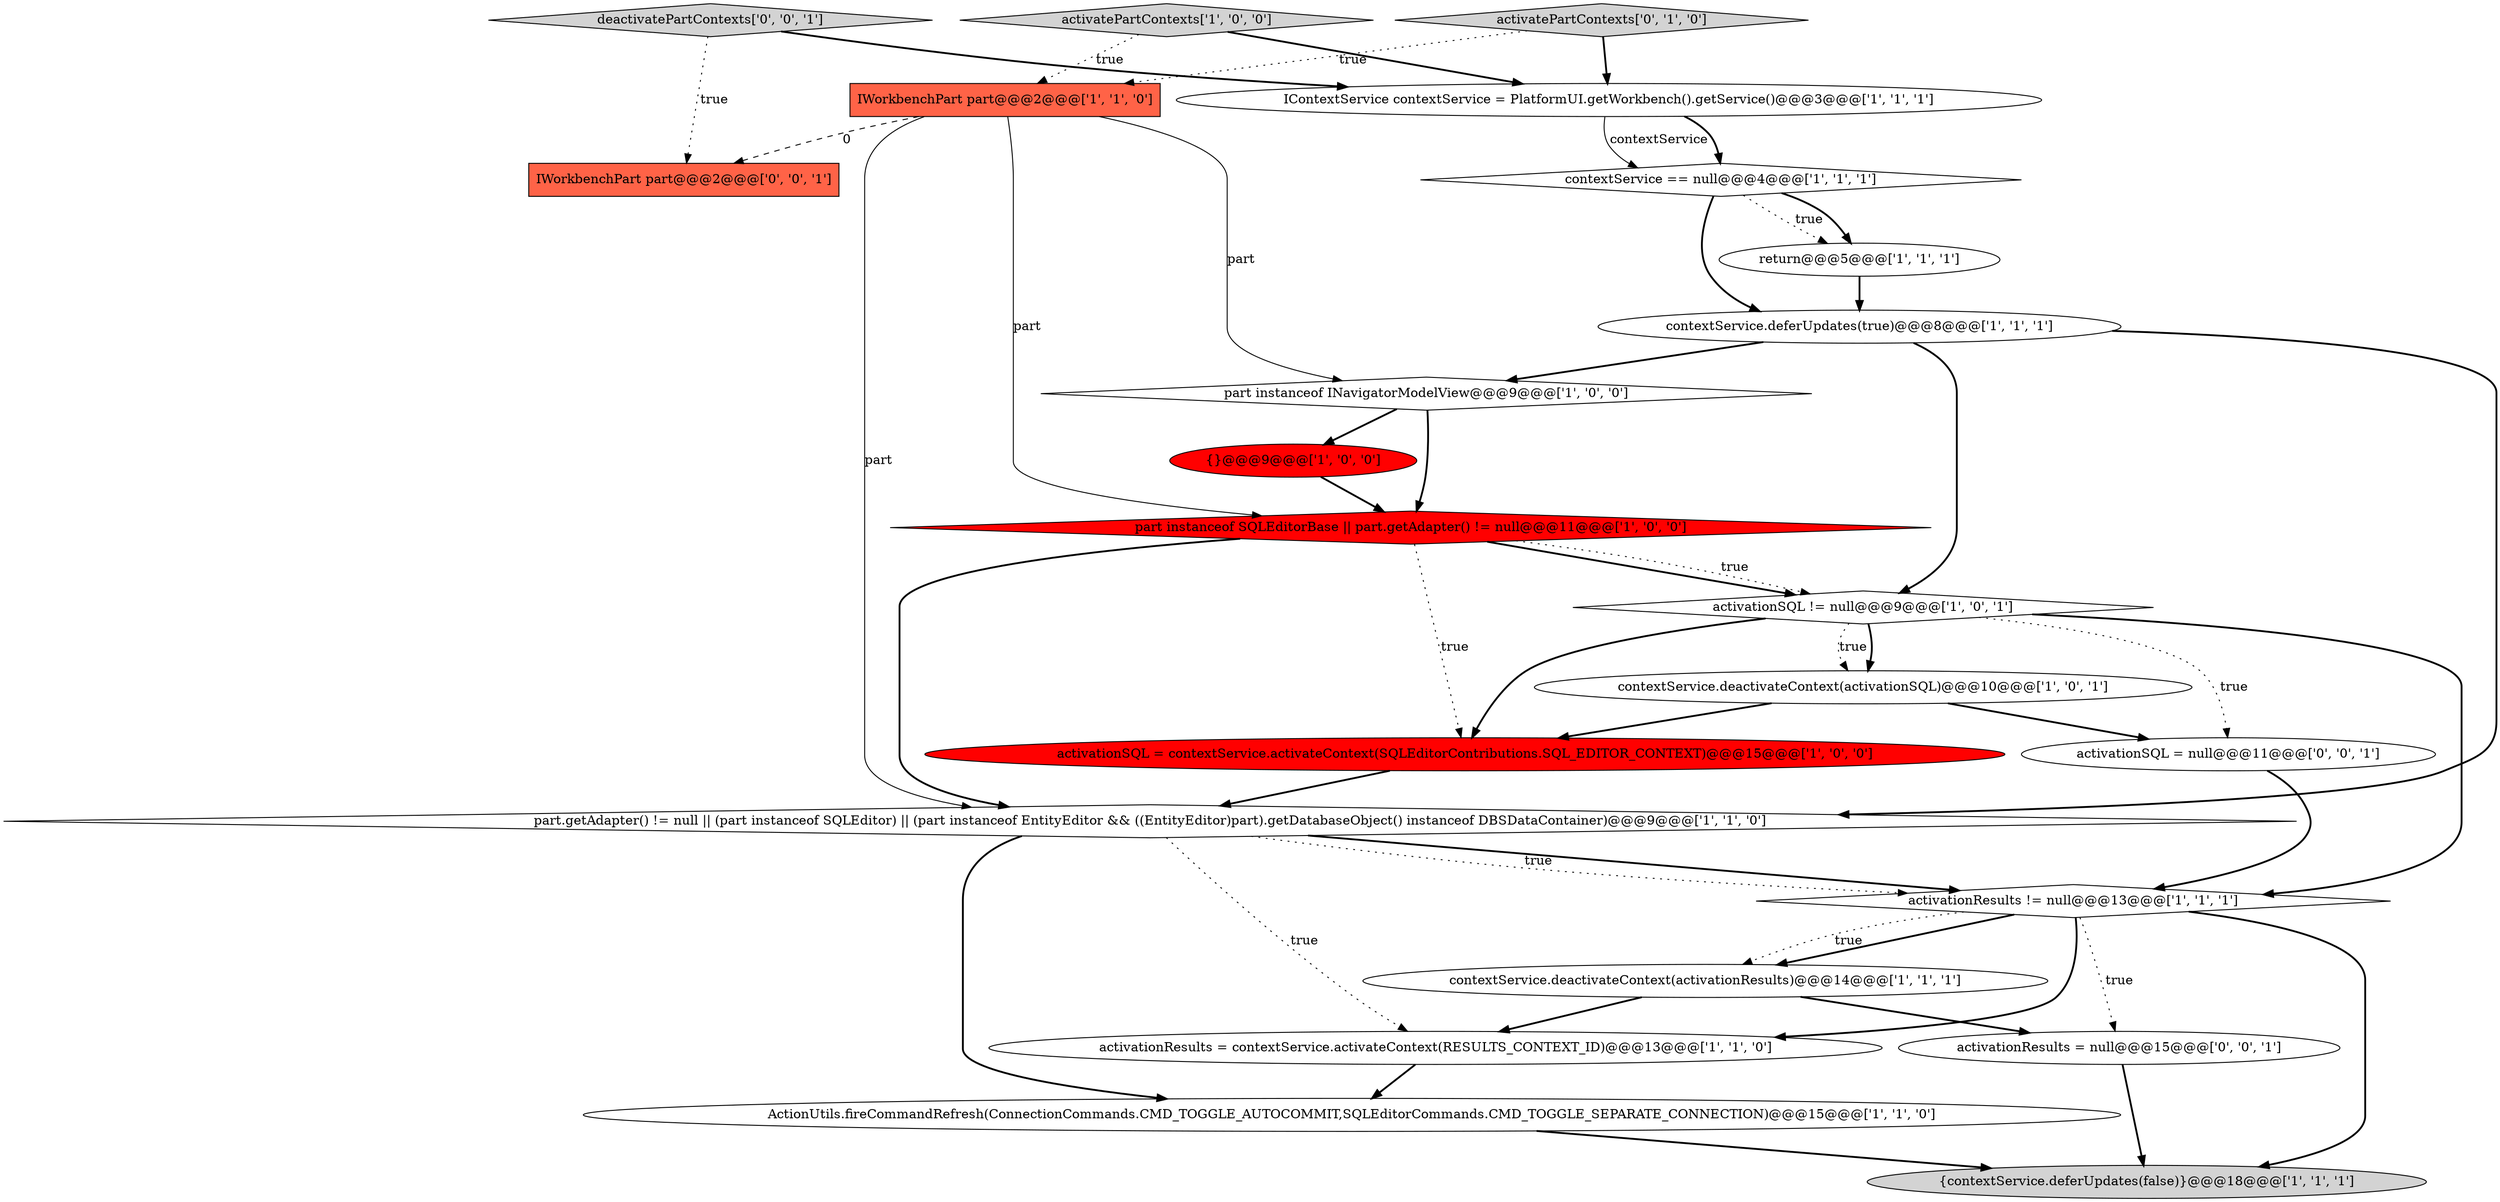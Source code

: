 digraph {
19 [style = filled, label = "deactivatePartContexts['0', '0', '1']", fillcolor = lightgray, shape = diamond image = "AAA0AAABBB3BBB"];
3 [style = filled, label = "IContextService contextService = PlatformUI.getWorkbench().getService()@@@3@@@['1', '1', '1']", fillcolor = white, shape = ellipse image = "AAA0AAABBB1BBB"];
21 [style = filled, label = "activationResults = null@@@15@@@['0', '0', '1']", fillcolor = white, shape = ellipse image = "AAA0AAABBB3BBB"];
0 [style = filled, label = "activationResults != null@@@13@@@['1', '1', '1']", fillcolor = white, shape = diamond image = "AAA0AAABBB1BBB"];
5 [style = filled, label = "return@@@5@@@['1', '1', '1']", fillcolor = white, shape = ellipse image = "AAA0AAABBB1BBB"];
18 [style = filled, label = "activatePartContexts['0', '1', '0']", fillcolor = lightgray, shape = diamond image = "AAA0AAABBB2BBB"];
6 [style = filled, label = "part.getAdapter() != null || (part instanceof SQLEditor) || (part instanceof EntityEditor && ((EntityEditor)part).getDatabaseObject() instanceof DBSDataContainer)@@@9@@@['1', '1', '0']", fillcolor = white, shape = diamond image = "AAA0AAABBB1BBB"];
1 [style = filled, label = "{contextService.deferUpdates(false)}@@@18@@@['1', '1', '1']", fillcolor = lightgray, shape = ellipse image = "AAA0AAABBB1BBB"];
4 [style = filled, label = "activationSQL != null@@@9@@@['1', '0', '1']", fillcolor = white, shape = diamond image = "AAA0AAABBB1BBB"];
12 [style = filled, label = "part instanceof INavigatorModelView@@@9@@@['1', '0', '0']", fillcolor = white, shape = diamond image = "AAA0AAABBB1BBB"];
10 [style = filled, label = "ActionUtils.fireCommandRefresh(ConnectionCommands.CMD_TOGGLE_AUTOCOMMIT,SQLEditorCommands.CMD_TOGGLE_SEPARATE_CONNECTION)@@@15@@@['1', '1', '0']", fillcolor = white, shape = ellipse image = "AAA0AAABBB1BBB"];
17 [style = filled, label = "contextService.deferUpdates(true)@@@8@@@['1', '1', '1']", fillcolor = white, shape = ellipse image = "AAA0AAABBB1BBB"];
22 [style = filled, label = "activationSQL = null@@@11@@@['0', '0', '1']", fillcolor = white, shape = ellipse image = "AAA0AAABBB3BBB"];
20 [style = filled, label = "IWorkbenchPart part@@@2@@@['0', '0', '1']", fillcolor = tomato, shape = box image = "AAA0AAABBB3BBB"];
2 [style = filled, label = "part instanceof SQLEditorBase || part.getAdapter() != null@@@11@@@['1', '0', '0']", fillcolor = red, shape = diamond image = "AAA1AAABBB1BBB"];
13 [style = filled, label = "contextService.deactivateContext(activationSQL)@@@10@@@['1', '0', '1']", fillcolor = white, shape = ellipse image = "AAA0AAABBB1BBB"];
14 [style = filled, label = "contextService == null@@@4@@@['1', '1', '1']", fillcolor = white, shape = diamond image = "AAA0AAABBB1BBB"];
8 [style = filled, label = "IWorkbenchPart part@@@2@@@['1', '1', '0']", fillcolor = tomato, shape = box image = "AAA0AAABBB1BBB"];
15 [style = filled, label = "{}@@@9@@@['1', '0', '0']", fillcolor = red, shape = ellipse image = "AAA1AAABBB1BBB"];
11 [style = filled, label = "contextService.deactivateContext(activationResults)@@@14@@@['1', '1', '1']", fillcolor = white, shape = ellipse image = "AAA0AAABBB1BBB"];
7 [style = filled, label = "activationSQL = contextService.activateContext(SQLEditorContributions.SQL_EDITOR_CONTEXT)@@@15@@@['1', '0', '0']", fillcolor = red, shape = ellipse image = "AAA1AAABBB1BBB"];
9 [style = filled, label = "activationResults = contextService.activateContext(RESULTS_CONTEXT_ID)@@@13@@@['1', '1', '0']", fillcolor = white, shape = ellipse image = "AAA0AAABBB1BBB"];
16 [style = filled, label = "activatePartContexts['1', '0', '0']", fillcolor = lightgray, shape = diamond image = "AAA0AAABBB1BBB"];
8->6 [style = solid, label="part"];
16->3 [style = bold, label=""];
16->8 [style = dotted, label="true"];
18->3 [style = bold, label=""];
15->2 [style = bold, label=""];
0->9 [style = bold, label=""];
3->14 [style = solid, label="contextService"];
17->6 [style = bold, label=""];
2->6 [style = bold, label=""];
19->20 [style = dotted, label="true"];
11->21 [style = bold, label=""];
4->13 [style = bold, label=""];
3->14 [style = bold, label=""];
8->2 [style = solid, label="part"];
12->15 [style = bold, label=""];
8->20 [style = dashed, label="0"];
0->11 [style = bold, label=""];
14->17 [style = bold, label=""];
18->8 [style = dotted, label="true"];
6->0 [style = bold, label=""];
9->10 [style = bold, label=""];
11->9 [style = bold, label=""];
5->17 [style = bold, label=""];
2->4 [style = bold, label=""];
4->7 [style = bold, label=""];
4->0 [style = bold, label=""];
4->13 [style = dotted, label="true"];
12->2 [style = bold, label=""];
17->12 [style = bold, label=""];
14->5 [style = dotted, label="true"];
22->0 [style = bold, label=""];
0->21 [style = dotted, label="true"];
6->9 [style = dotted, label="true"];
4->22 [style = dotted, label="true"];
13->7 [style = bold, label=""];
0->1 [style = bold, label=""];
2->7 [style = dotted, label="true"];
6->10 [style = bold, label=""];
21->1 [style = bold, label=""];
7->6 [style = bold, label=""];
2->4 [style = dotted, label="true"];
13->22 [style = bold, label=""];
6->0 [style = dotted, label="true"];
8->12 [style = solid, label="part"];
10->1 [style = bold, label=""];
0->11 [style = dotted, label="true"];
19->3 [style = bold, label=""];
17->4 [style = bold, label=""];
14->5 [style = bold, label=""];
}
